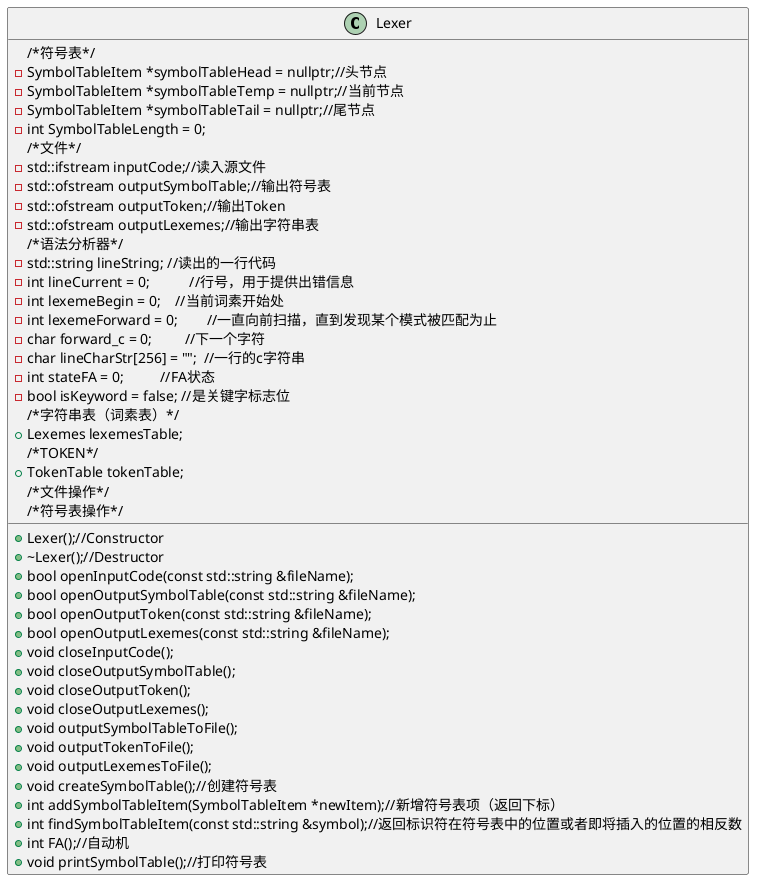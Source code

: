 @startuml

class Lexer {
    /*符号表*/
    -SymbolTableItem *symbolTableHead = nullptr;//头节点
    -SymbolTableItem *symbolTableTemp = nullptr;//当前节点
    -SymbolTableItem *symbolTableTail = nullptr;//尾节点
    -int SymbolTableLength = 0;
    /*文件*/
    -std::ifstream inputCode;//读入源文件
    -std::ofstream outputSymbolTable;//输出符号表
    -std::ofstream outputToken;//输出Token
    -std::ofstream outputLexemes;//输出字符串表
    /*语法分析器*/
    -std::string lineString; //读出的一行代码
    -int lineCurrent = 0;           //行号，用于提供出错信息
    -int lexemeBegin = 0;    //当前词素开始处
    -int lexemeForward = 0;        //一直向前扫描，直到发现某个模式被匹配为止
    -char forward_c = 0;         //下一个字符
    -char lineCharStr[256] = "";  //一行的c字符串
    -int stateFA = 0;          //FA状态
    -bool isKeyword = false; //是关键字标志位
    /*字符串表（词素表）*/
    +Lexemes lexemesTable;
    /*TOKEN*/
    +TokenTable tokenTable;
    +Lexer();//Constructor
    +~Lexer();//Destructor
    /*文件操作*/
    +bool openInputCode(const std::string &fileName);
    +bool openOutputSymbolTable(const std::string &fileName);
    +bool openOutputToken(const std::string &fileName);
    +bool openOutputLexemes(const std::string &fileName);
    +void closeInputCode();
    +void closeOutputSymbolTable();
    +void closeOutputToken();
    +void closeOutputLexemes();
    +void outputSymbolTableToFile();
    +void outputTokenToFile();
    +void outputLexemesToFile();
    /*符号表操作*/
    +void createSymbolTable();//创建符号表
    +int addSymbolTableItem(SymbolTableItem *newItem);//新增符号表项（返回下标）
    +int findSymbolTableItem(const std::string &symbol);//返回标识符在符号表中的位置或者即将插入的位置的相反数
    +int FA();//自动机
    +void printSymbolTable();//打印符号表
}

@enduml